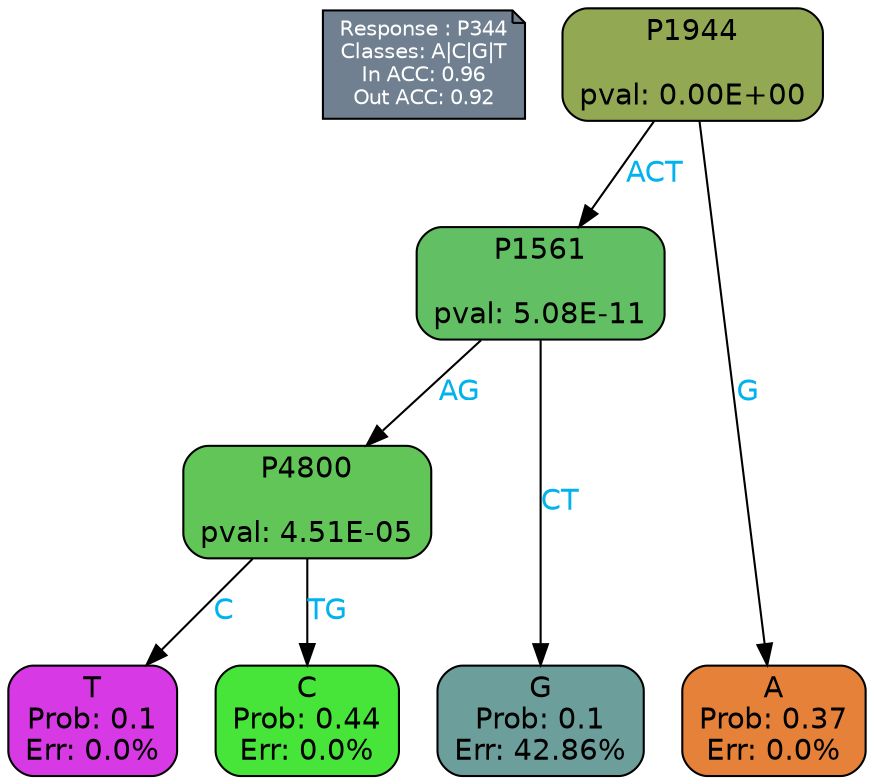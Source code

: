 digraph Tree {
node [shape=box, style="filled, rounded", color="black", fontname=helvetica] ;
graph [ranksep=equally, splines=polylines, bgcolor=transparent, dpi=600] ;
edge [fontname=helvetica] ;
LEGEND [label="Response : P344
Classes: A|C|G|T
In ACC: 0.96
Out ACC: 0.92
",shape=note,align=left,style=filled,fillcolor="slategray",fontcolor="white",fontsize=10];1 [label="P1944

pval: 0.00E+00", fillcolor="#92a853"] ;
2 [label="P1561

pval: 5.08E-11", fillcolor="#63bf63"] ;
3 [label="P4800

pval: 4.51E-05", fillcolor="#61c558"] ;
4 [label="T
Prob: 0.1
Err: 0.0%", fillcolor="#d739e5"] ;
5 [label="C
Prob: 0.44
Err: 0.0%", fillcolor="#47e539"] ;
6 [label="G
Prob: 0.1
Err: 42.86%", fillcolor="#6c9f9b"] ;
7 [label="A
Prob: 0.37
Err: 0.0%", fillcolor="#e58139"] ;
1 -> 2 [label="ACT",fontcolor=deepskyblue2] ;
1 -> 7 [label="G",fontcolor=deepskyblue2] ;
2 -> 3 [label="AG",fontcolor=deepskyblue2] ;
2 -> 6 [label="CT",fontcolor=deepskyblue2] ;
3 -> 4 [label="C",fontcolor=deepskyblue2] ;
3 -> 5 [label="TG",fontcolor=deepskyblue2] ;
{rank = same; 4;5;6;7;}{rank = same; LEGEND;1;}}
